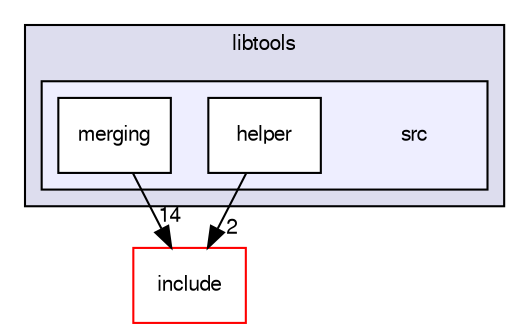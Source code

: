 digraph "/home/markus/Projekte/Elektra/libelektra/src/libtools/src/" {
  compound=true
  node [ fontsize="10", fontname="FreeSans"];
  edge [ labelfontsize="10", labelfontname="FreeSans"];
  subgraph clusterdir_c9570c6d38e4a56dd3fce455bc948ce6 {
    graph [ bgcolor="#ddddee", pencolor="black", label="libtools" fontname="FreeSans", fontsize="10", URL="dir_c9570c6d38e4a56dd3fce455bc948ce6.html"]
  subgraph clusterdir_ed8f9132a67b3f4d476f6b0f4bebe293 {
    graph [ bgcolor="#eeeeff", pencolor="black", label="" URL="dir_ed8f9132a67b3f4d476f6b0f4bebe293.html"];
    dir_ed8f9132a67b3f4d476f6b0f4bebe293 [shape=plaintext label="src"];
    dir_eb5c3d766c707bcc8e505d585399602c [shape=box label="helper" color="black" fillcolor="white" style="filled" URL="dir_eb5c3d766c707bcc8e505d585399602c.html"];
    dir_df8b300380225d85cc2c44fc945e47a8 [shape=box label="merging" color="black" fillcolor="white" style="filled" URL="dir_df8b300380225d85cc2c44fc945e47a8.html"];
  }
  }
  dir_3d0068c619b4bb322a1232aadd28471f [shape=box label="include" fillcolor="white" style="filled" color="red" URL="dir_3d0068c619b4bb322a1232aadd28471f.html"];
  dir_df8b300380225d85cc2c44fc945e47a8->dir_3d0068c619b4bb322a1232aadd28471f [headlabel="14", labeldistance=1.5 headhref="dir_000004_000005.html"];
  dir_eb5c3d766c707bcc8e505d585399602c->dir_3d0068c619b4bb322a1232aadd28471f [headlabel="2", labeldistance=1.5 headhref="dir_000009_000005.html"];
}
